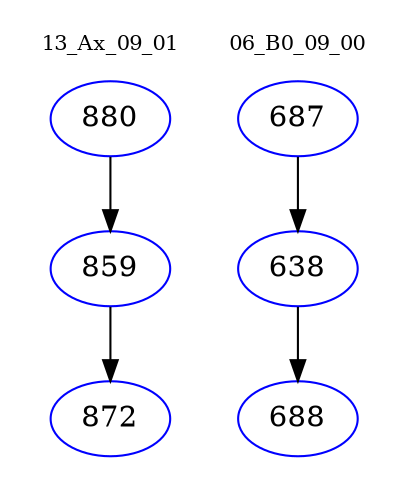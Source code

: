 digraph{
subgraph cluster_0 {
color = white
label = "13_Ax_09_01";
fontsize=10;
T0_880 [label="880", color="blue"]
T0_880 -> T0_859 [color="black"]
T0_859 [label="859", color="blue"]
T0_859 -> T0_872 [color="black"]
T0_872 [label="872", color="blue"]
}
subgraph cluster_1 {
color = white
label = "06_B0_09_00";
fontsize=10;
T1_687 [label="687", color="blue"]
T1_687 -> T1_638 [color="black"]
T1_638 [label="638", color="blue"]
T1_638 -> T1_688 [color="black"]
T1_688 [label="688", color="blue"]
}
}
